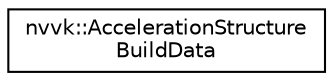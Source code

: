 digraph "Graphical Class Hierarchy"
{
 // LATEX_PDF_SIZE
  edge [fontname="Helvetica",fontsize="10",labelfontname="Helvetica",labelfontsize="10"];
  node [fontname="Helvetica",fontsize="10",shape=record];
  rankdir="LR";
  Node0 [label="nvvk::AccelerationStructure\lBuildData",height=0.2,width=0.4,color="black", fillcolor="white", style="filled",URL="$structnvvk_1_1_acceleration_structure_build_data.html",tooltip=" "];
}
